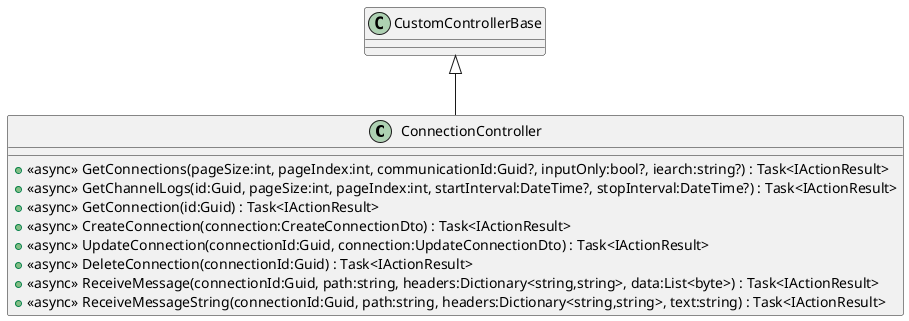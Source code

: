 @startuml
class ConnectionController {
    + <<async>> GetConnections(pageSize:int, pageIndex:int, communicationId:Guid?, inputOnly:bool?, iearch:string?) : Task<IActionResult>
    + <<async>> GetChannelLogs(id:Guid, pageSize:int, pageIndex:int, startInterval:DateTime?, stopInterval:DateTime?) : Task<IActionResult>
    + <<async>> GetConnection(id:Guid) : Task<IActionResult>
    + <<async>> CreateConnection(connection:CreateConnectionDto) : Task<IActionResult>
    + <<async>> UpdateConnection(connectionId:Guid, connection:UpdateConnectionDto) : Task<IActionResult>
    + <<async>> DeleteConnection(connectionId:Guid) : Task<IActionResult>
    + <<async>> ReceiveMessage(connectionId:Guid, path:string, headers:Dictionary<string,string>, data:List<byte>) : Task<IActionResult>
    + <<async>> ReceiveMessageString(connectionId:Guid, path:string, headers:Dictionary<string,string>, text:string) : Task<IActionResult>
}
CustomControllerBase <|-- ConnectionController
@enduml
